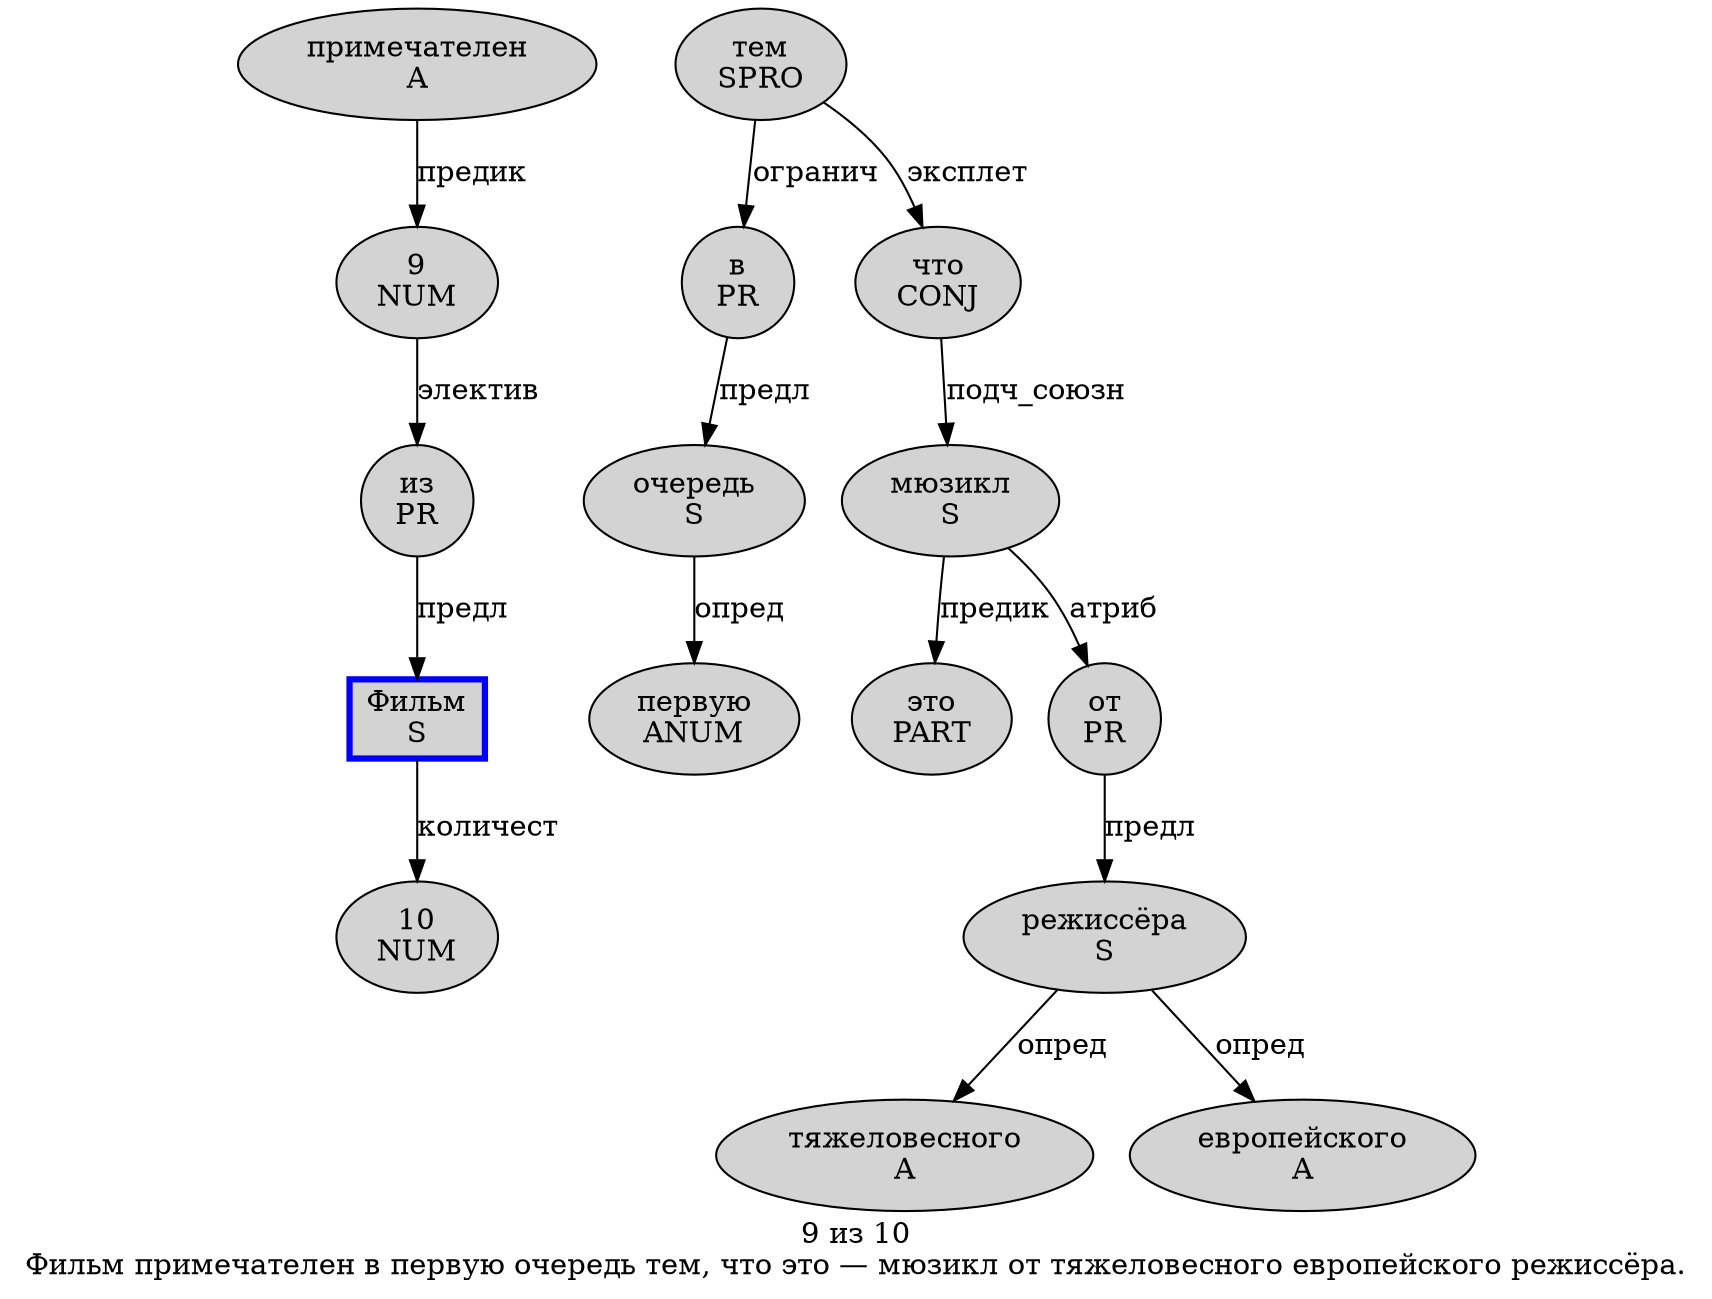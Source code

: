 digraph SENTENCE_190 {
	graph [label="9 из 10
Фильм примечателен в первую очередь тем, что это — мюзикл от тяжеловесного европейского режиссёра."]
	node [style=filled]
		0 [label="9
NUM" color="" fillcolor=lightgray penwidth=1 shape=ellipse]
		1 [label="из
PR" color="" fillcolor=lightgray penwidth=1 shape=ellipse]
		2 [label="10
NUM" color="" fillcolor=lightgray penwidth=1 shape=ellipse]
		3 [label="Фильм
S" color=blue fillcolor=lightgray penwidth=3 shape=box]
		4 [label="примечателен
A" color="" fillcolor=lightgray penwidth=1 shape=ellipse]
		5 [label="в
PR" color="" fillcolor=lightgray penwidth=1 shape=ellipse]
		6 [label="первую
ANUM" color="" fillcolor=lightgray penwidth=1 shape=ellipse]
		7 [label="очередь
S" color="" fillcolor=lightgray penwidth=1 shape=ellipse]
		8 [label="тем
SPRO" color="" fillcolor=lightgray penwidth=1 shape=ellipse]
		10 [label="что
CONJ" color="" fillcolor=lightgray penwidth=1 shape=ellipse]
		11 [label="это
PART" color="" fillcolor=lightgray penwidth=1 shape=ellipse]
		13 [label="мюзикл
S" color="" fillcolor=lightgray penwidth=1 shape=ellipse]
		14 [label="от
PR" color="" fillcolor=lightgray penwidth=1 shape=ellipse]
		15 [label="тяжеловесного
A" color="" fillcolor=lightgray penwidth=1 shape=ellipse]
		16 [label="европейского
A" color="" fillcolor=lightgray penwidth=1 shape=ellipse]
		17 [label="режиссёра
S" color="" fillcolor=lightgray penwidth=1 shape=ellipse]
			14 -> 17 [label="предл"]
			0 -> 1 [label="электив"]
			13 -> 11 [label="предик"]
			13 -> 14 [label="атриб"]
			4 -> 0 [label="предик"]
			8 -> 5 [label="огранич"]
			8 -> 10 [label="эксплет"]
			7 -> 6 [label="опред"]
			17 -> 15 [label="опред"]
			17 -> 16 [label="опред"]
			3 -> 2 [label="количест"]
			1 -> 3 [label="предл"]
			5 -> 7 [label="предл"]
			10 -> 13 [label="подч_союзн"]
}